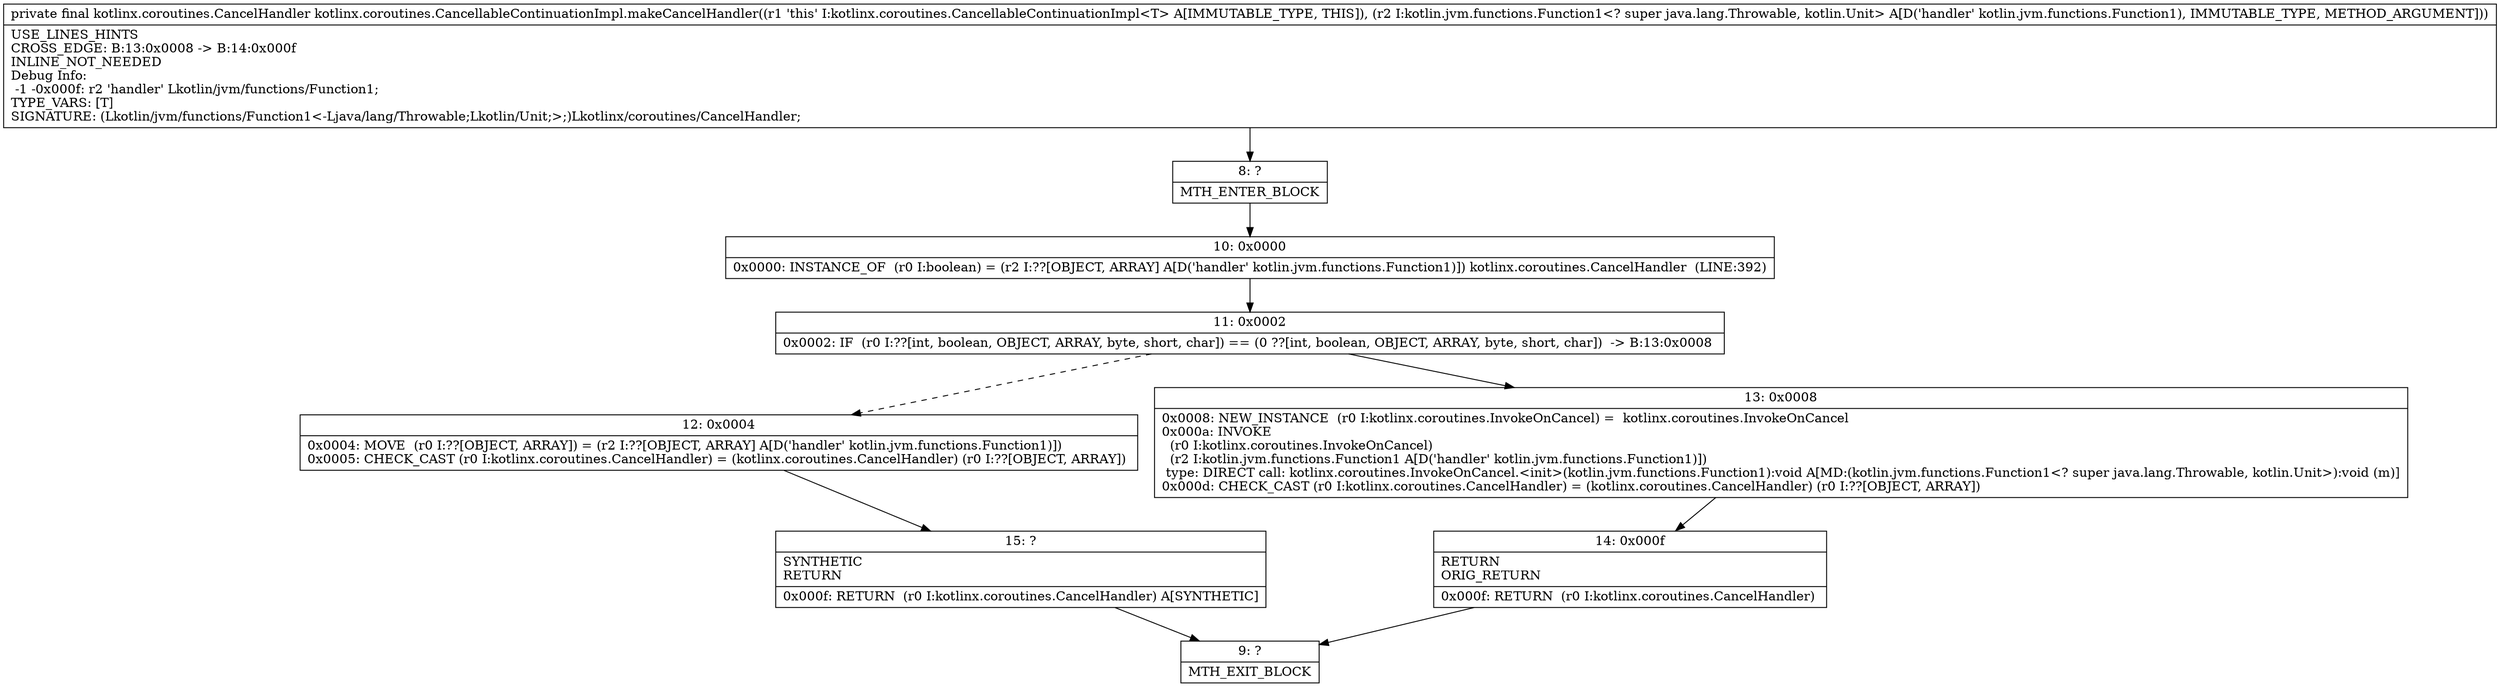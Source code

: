 digraph "CFG forkotlinx.coroutines.CancellableContinuationImpl.makeCancelHandler(Lkotlin\/jvm\/functions\/Function1;)Lkotlinx\/coroutines\/CancelHandler;" {
Node_8 [shape=record,label="{8\:\ ?|MTH_ENTER_BLOCK\l}"];
Node_10 [shape=record,label="{10\:\ 0x0000|0x0000: INSTANCE_OF  (r0 I:boolean) = (r2 I:??[OBJECT, ARRAY] A[D('handler' kotlin.jvm.functions.Function1)]) kotlinx.coroutines.CancelHandler  (LINE:392)\l}"];
Node_11 [shape=record,label="{11\:\ 0x0002|0x0002: IF  (r0 I:??[int, boolean, OBJECT, ARRAY, byte, short, char]) == (0 ??[int, boolean, OBJECT, ARRAY, byte, short, char])  \-\> B:13:0x0008 \l}"];
Node_12 [shape=record,label="{12\:\ 0x0004|0x0004: MOVE  (r0 I:??[OBJECT, ARRAY]) = (r2 I:??[OBJECT, ARRAY] A[D('handler' kotlin.jvm.functions.Function1)]) \l0x0005: CHECK_CAST (r0 I:kotlinx.coroutines.CancelHandler) = (kotlinx.coroutines.CancelHandler) (r0 I:??[OBJECT, ARRAY]) \l}"];
Node_15 [shape=record,label="{15\:\ ?|SYNTHETIC\lRETURN\l|0x000f: RETURN  (r0 I:kotlinx.coroutines.CancelHandler) A[SYNTHETIC]\l}"];
Node_9 [shape=record,label="{9\:\ ?|MTH_EXIT_BLOCK\l}"];
Node_13 [shape=record,label="{13\:\ 0x0008|0x0008: NEW_INSTANCE  (r0 I:kotlinx.coroutines.InvokeOnCancel) =  kotlinx.coroutines.InvokeOnCancel \l0x000a: INVOKE  \l  (r0 I:kotlinx.coroutines.InvokeOnCancel)\l  (r2 I:kotlin.jvm.functions.Function1 A[D('handler' kotlin.jvm.functions.Function1)])\l type: DIRECT call: kotlinx.coroutines.InvokeOnCancel.\<init\>(kotlin.jvm.functions.Function1):void A[MD:(kotlin.jvm.functions.Function1\<? super java.lang.Throwable, kotlin.Unit\>):void (m)]\l0x000d: CHECK_CAST (r0 I:kotlinx.coroutines.CancelHandler) = (kotlinx.coroutines.CancelHandler) (r0 I:??[OBJECT, ARRAY]) \l}"];
Node_14 [shape=record,label="{14\:\ 0x000f|RETURN\lORIG_RETURN\l|0x000f: RETURN  (r0 I:kotlinx.coroutines.CancelHandler) \l}"];
MethodNode[shape=record,label="{private final kotlinx.coroutines.CancelHandler kotlinx.coroutines.CancellableContinuationImpl.makeCancelHandler((r1 'this' I:kotlinx.coroutines.CancellableContinuationImpl\<T\> A[IMMUTABLE_TYPE, THIS]), (r2 I:kotlin.jvm.functions.Function1\<? super java.lang.Throwable, kotlin.Unit\> A[D('handler' kotlin.jvm.functions.Function1), IMMUTABLE_TYPE, METHOD_ARGUMENT]))  | USE_LINES_HINTS\lCROSS_EDGE: B:13:0x0008 \-\> B:14:0x000f\lINLINE_NOT_NEEDED\lDebug Info:\l  \-1 \-0x000f: r2 'handler' Lkotlin\/jvm\/functions\/Function1;\lTYPE_VARS: [T]\lSIGNATURE: (Lkotlin\/jvm\/functions\/Function1\<\-Ljava\/lang\/Throwable;Lkotlin\/Unit;\>;)Lkotlinx\/coroutines\/CancelHandler;\l}"];
MethodNode -> Node_8;Node_8 -> Node_10;
Node_10 -> Node_11;
Node_11 -> Node_12[style=dashed];
Node_11 -> Node_13;
Node_12 -> Node_15;
Node_15 -> Node_9;
Node_13 -> Node_14;
Node_14 -> Node_9;
}


